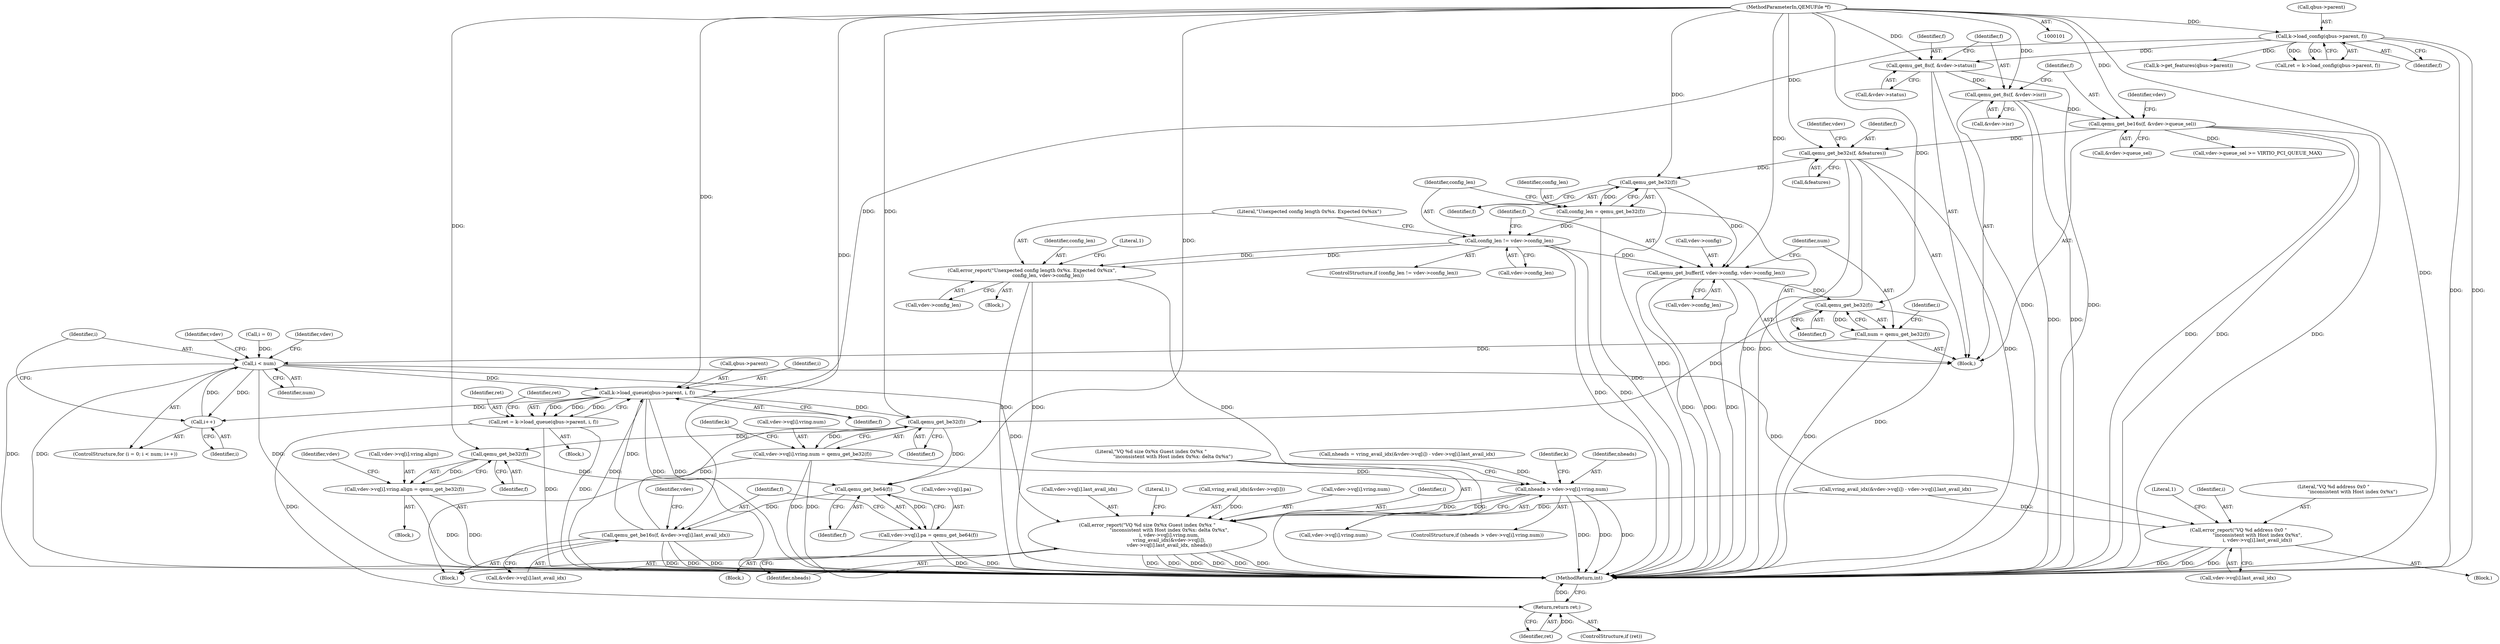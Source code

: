 digraph "0_qemu_a890a2f9137ac3cf5b607649e66a6f3a5512d8dc@pointer" {
"1000189" [label="(Call,config_len != vdev->config_len)"];
"1000184" [label="(Call,config_len = qemu_get_be32(f))"];
"1000186" [label="(Call,qemu_get_be32(f))"];
"1000160" [label="(Call,qemu_get_be32s(f, &features))"];
"1000144" [label="(Call,qemu_get_be16s(f, &vdev->queue_sel))"];
"1000138" [label="(Call,qemu_get_8s(f, &vdev->isr))"];
"1000132" [label="(Call,qemu_get_8s(f, &vdev->status))"];
"1000123" [label="(Call,k->load_config(qbus->parent, f))"];
"1000103" [label="(MethodParameterIn,QEMUFile *f)"];
"1000195" [label="(Call,error_report(\"Unexpected config length 0x%x. Expected 0x%zx\",\n                     config_len, vdev->config_len))"];
"1000204" [label="(Call,qemu_get_buffer(f, vdev->config, vdev->config_len))"];
"1000214" [label="(Call,qemu_get_be32(f))"];
"1000212" [label="(Call,num = qemu_get_be32(f))"];
"1000220" [label="(Call,i < num)"];
"1000223" [label="(Call,i++)"];
"1000340" [label="(Call,error_report(\"VQ %d size 0x%x Guest index 0x%x \"\n                             \"inconsistent with Host index 0x%x: delta 0x%x\",\n                             i, vdev->vq[i].vring.num,\n                             vring_avail_idx(&vdev->vq[i]),\n                             vdev->vq[i].last_avail_idx, nheads))"];
"1000380" [label="(Call,error_report(\"VQ %d address 0x0 \"\n                         \"inconsistent with Host index 0x%x\",\n                         i, vdev->vq[i].last_avail_idx))"];
"1000400" [label="(Call,k->load_queue(qbus->parent, i, f))"];
"1000236" [label="(Call,qemu_get_be32(f))"];
"1000226" [label="(Call,vdev->vq[i].vring.num = qemu_get_be32(f))"];
"1000328" [label="(Call,nheads > vdev->vq[i].vring.num)"];
"1000253" [label="(Call,qemu_get_be32(f))"];
"1000243" [label="(Call,vdev->vq[i].vring.align = qemu_get_be32(f))"];
"1000263" [label="(Call,qemu_get_be64(f))"];
"1000255" [label="(Call,vdev->vq[i].pa = qemu_get_be64(f))"];
"1000265" [label="(Call,qemu_get_be16s(f, &vdev->vq[i].last_avail_idx))"];
"1000398" [label="(Call,ret = k->load_queue(qbus->parent, i, f))"];
"1000408" [label="(Return,return ret;)"];
"1000124" [label="(Call,qbus->parent)"];
"1000184" [label="(Call,config_len = qemu_get_be32(f))"];
"1000359" [label="(Call,vdev->vq[i].last_avail_idx)"];
"1000127" [label="(Identifier,f)"];
"1000222" [label="(Identifier,num)"];
"1000191" [label="(Call,vdev->config_len)"];
"1000256" [label="(Call,vdev->vq[i].pa)"];
"1000267" [label="(Call,&vdev->vq[i].last_avail_idx)"];
"1000206" [label="(Call,vdev->config)"];
"1000186" [label="(Call,qemu_get_be32(f))"];
"1000214" [label="(Call,qemu_get_be32(f))"];
"1000151" [label="(Call,vdev->queue_sel >= VIRTIO_PCI_QUEUE_MAX)"];
"1000340" [label="(Call,error_report(\"VQ %d size 0x%x Guest index 0x%x \"\n                             \"inconsistent with Host index 0x%x: delta 0x%x\",\n                             i, vdev->vq[i].vring.num,\n                             vring_avail_idx(&vdev->vq[i]),\n                             vdev->vq[i].last_avail_idx, nheads))"];
"1000380" [label="(Call,error_report(\"VQ %d address 0x0 \"\n                         \"inconsistent with Host index 0x%x\",\n                         i, vdev->vq[i].last_avail_idx))"];
"1000209" [label="(Call,vdev->config_len)"];
"1000145" [label="(Identifier,f)"];
"1000167" [label="(Identifier,vdev)"];
"1000395" [label="(Identifier,k)"];
"1000266" [label="(Identifier,f)"];
"1000399" [label="(Identifier,ret)"];
"1000215" [label="(Identifier,f)"];
"1000196" [label="(Literal,\"Unexpected config length 0x%x. Expected 0x%zx\")"];
"1000312" [label="(Call,vring_avail_idx(&vdev->vq[i]) - vdev->vq[i].last_avail_idx)"];
"1000236" [label="(Call,qemu_get_be32(f))"];
"1000103" [label="(MethodParameterIn,QEMUFile *f)"];
"1000144" [label="(Call,qemu_get_be16s(f, &vdev->queue_sel))"];
"1000263" [label="(Call,qemu_get_be64(f))"];
"1000195" [label="(Call,error_report(\"Unexpected config length 0x%x. Expected 0x%zx\",\n                     config_len, vdev->config_len))"];
"1000194" [label="(Block,)"];
"1000198" [label="(Call,vdev->config_len)"];
"1000231" [label="(Identifier,vdev)"];
"1000330" [label="(Call,vdev->vq[i].vring.num)"];
"1000161" [label="(Identifier,f)"];
"1000408" [label="(Return,return ret;)"];
"1000197" [label="(Identifier,config_len)"];
"1000213" [label="(Identifier,num)"];
"1000409" [label="(Identifier,ret)"];
"1000411" [label="(Identifier,vdev)"];
"1000188" [label="(ControlStructure,if (config_len != vdev->config_len))"];
"1000392" [label="(Literal,1)"];
"1000265" [label="(Call,qemu_get_be16s(f, &vdev->vq[i].last_avail_idx))"];
"1000255" [label="(Call,vdev->vq[i].pa = qemu_get_be64(f))"];
"1000187" [label="(Identifier,f)"];
"1000204" [label="(Call,qemu_get_buffer(f, vdev->config, vdev->config_len))"];
"1000329" [label="(Identifier,nheads)"];
"1000162" [label="(Call,&features)"];
"1000397" [label="(Block,)"];
"1000226" [label="(Call,vdev->vq[i].vring.num = qemu_get_be32(f))"];
"1000240" [label="(Identifier,k)"];
"1000212" [label="(Call,num = qemu_get_be32(f))"];
"1000153" [label="(Identifier,vdev)"];
"1000369" [label="(Literal,1)"];
"1000121" [label="(Call,ret = k->load_config(qbus->parent, f))"];
"1000146" [label="(Call,&vdev->queue_sel)"];
"1000382" [label="(Identifier,i)"];
"1000352" [label="(Call,vring_avail_idx(&vdev->vq[i]))"];
"1000160" [label="(Call,qemu_get_be32s(f, &features))"];
"1000224" [label="(Identifier,i)"];
"1000310" [label="(Call,nheads = vring_avail_idx(&vdev->vq[i]) - vdev->vq[i].last_avail_idx)"];
"1000185" [label="(Identifier,config_len)"];
"1000379" [label="(Block,)"];
"1000218" [label="(Identifier,i)"];
"1000225" [label="(Block,)"];
"1000244" [label="(Call,vdev->vq[i].vring.align)"];
"1000406" [label="(ControlStructure,if (ret))"];
"1000401" [label="(Call,qbus->parent)"];
"1000190" [label="(Identifier,config_len)"];
"1000134" [label="(Call,&vdev->status)"];
"1000405" [label="(Identifier,f)"];
"1000398" [label="(Call,ret = k->load_queue(qbus->parent, i, f))"];
"1000221" [label="(Identifier,i)"];
"1000327" [label="(ControlStructure,if (nheads > vdev->vq[i].vring.num))"];
"1000123" [label="(Call,k->load_config(qbus->parent, f))"];
"1000220" [label="(Call,i < num)"];
"1000415" [label="(MethodReturn,int)"];
"1000341" [label="(Literal,\"VQ %d size 0x%x Guest index 0x%x \"\n                             \"inconsistent with Host index 0x%x: delta 0x%x\")"];
"1000139" [label="(Identifier,f)"];
"1000381" [label="(Literal,\"VQ %d address 0x0 \"\n                         \"inconsistent with Host index 0x%x\")"];
"1000132" [label="(Call,qemu_get_8s(f, &vdev->status))"];
"1000259" [label="(Identifier,vdev)"];
"1000328" [label="(Call,nheads > vdev->vq[i].vring.num)"];
"1000242" [label="(Block,)"];
"1000279" [label="(Identifier,vdev)"];
"1000343" [label="(Call,vdev->vq[i].vring.num)"];
"1000237" [label="(Identifier,f)"];
"1000264" [label="(Identifier,f)"];
"1000223" [label="(Call,i++)"];
"1000342" [label="(Identifier,i)"];
"1000138" [label="(Call,qemu_get_8s(f, &vdev->isr))"];
"1000227" [label="(Call,vdev->vq[i].vring.num)"];
"1000383" [label="(Call,vdev->vq[i].last_avail_idx)"];
"1000216" [label="(ControlStructure,for (i = 0; i < num; i++))"];
"1000140" [label="(Call,&vdev->isr)"];
"1000205" [label="(Identifier,f)"];
"1000133" [label="(Identifier,f)"];
"1000253" [label="(Call,qemu_get_be32(f))"];
"1000203" [label="(Literal,1)"];
"1000366" [label="(Identifier,nheads)"];
"1000243" [label="(Call,vdev->vq[i].vring.align = qemu_get_be32(f))"];
"1000339" [label="(Block,)"];
"1000400" [label="(Call,k->load_queue(qbus->parent, i, f))"];
"1000254" [label="(Identifier,f)"];
"1000173" [label="(Call,k->get_features(qbus->parent))"];
"1000104" [label="(Block,)"];
"1000189" [label="(Call,config_len != vdev->config_len)"];
"1000217" [label="(Call,i = 0)"];
"1000407" [label="(Identifier,ret)"];
"1000404" [label="(Identifier,i)"];
"1000189" -> "1000188"  [label="AST: "];
"1000189" -> "1000191"  [label="CFG: "];
"1000190" -> "1000189"  [label="AST: "];
"1000191" -> "1000189"  [label="AST: "];
"1000196" -> "1000189"  [label="CFG: "];
"1000205" -> "1000189"  [label="CFG: "];
"1000189" -> "1000415"  [label="DDG: "];
"1000189" -> "1000415"  [label="DDG: "];
"1000184" -> "1000189"  [label="DDG: "];
"1000189" -> "1000195"  [label="DDG: "];
"1000189" -> "1000195"  [label="DDG: "];
"1000189" -> "1000204"  [label="DDG: "];
"1000184" -> "1000104"  [label="AST: "];
"1000184" -> "1000186"  [label="CFG: "];
"1000185" -> "1000184"  [label="AST: "];
"1000186" -> "1000184"  [label="AST: "];
"1000190" -> "1000184"  [label="CFG: "];
"1000184" -> "1000415"  [label="DDG: "];
"1000186" -> "1000184"  [label="DDG: "];
"1000186" -> "1000187"  [label="CFG: "];
"1000187" -> "1000186"  [label="AST: "];
"1000186" -> "1000415"  [label="DDG: "];
"1000160" -> "1000186"  [label="DDG: "];
"1000103" -> "1000186"  [label="DDG: "];
"1000186" -> "1000204"  [label="DDG: "];
"1000160" -> "1000104"  [label="AST: "];
"1000160" -> "1000162"  [label="CFG: "];
"1000161" -> "1000160"  [label="AST: "];
"1000162" -> "1000160"  [label="AST: "];
"1000167" -> "1000160"  [label="CFG: "];
"1000160" -> "1000415"  [label="DDG: "];
"1000160" -> "1000415"  [label="DDG: "];
"1000160" -> "1000415"  [label="DDG: "];
"1000144" -> "1000160"  [label="DDG: "];
"1000103" -> "1000160"  [label="DDG: "];
"1000144" -> "1000104"  [label="AST: "];
"1000144" -> "1000146"  [label="CFG: "];
"1000145" -> "1000144"  [label="AST: "];
"1000146" -> "1000144"  [label="AST: "];
"1000153" -> "1000144"  [label="CFG: "];
"1000144" -> "1000415"  [label="DDG: "];
"1000144" -> "1000415"  [label="DDG: "];
"1000144" -> "1000415"  [label="DDG: "];
"1000138" -> "1000144"  [label="DDG: "];
"1000103" -> "1000144"  [label="DDG: "];
"1000144" -> "1000151"  [label="DDG: "];
"1000138" -> "1000104"  [label="AST: "];
"1000138" -> "1000140"  [label="CFG: "];
"1000139" -> "1000138"  [label="AST: "];
"1000140" -> "1000138"  [label="AST: "];
"1000145" -> "1000138"  [label="CFG: "];
"1000138" -> "1000415"  [label="DDG: "];
"1000138" -> "1000415"  [label="DDG: "];
"1000132" -> "1000138"  [label="DDG: "];
"1000103" -> "1000138"  [label="DDG: "];
"1000132" -> "1000104"  [label="AST: "];
"1000132" -> "1000134"  [label="CFG: "];
"1000133" -> "1000132"  [label="AST: "];
"1000134" -> "1000132"  [label="AST: "];
"1000139" -> "1000132"  [label="CFG: "];
"1000132" -> "1000415"  [label="DDG: "];
"1000132" -> "1000415"  [label="DDG: "];
"1000123" -> "1000132"  [label="DDG: "];
"1000103" -> "1000132"  [label="DDG: "];
"1000123" -> "1000121"  [label="AST: "];
"1000123" -> "1000127"  [label="CFG: "];
"1000124" -> "1000123"  [label="AST: "];
"1000127" -> "1000123"  [label="AST: "];
"1000121" -> "1000123"  [label="CFG: "];
"1000123" -> "1000415"  [label="DDG: "];
"1000123" -> "1000415"  [label="DDG: "];
"1000123" -> "1000121"  [label="DDG: "];
"1000123" -> "1000121"  [label="DDG: "];
"1000103" -> "1000123"  [label="DDG: "];
"1000123" -> "1000173"  [label="DDG: "];
"1000123" -> "1000400"  [label="DDG: "];
"1000103" -> "1000101"  [label="AST: "];
"1000103" -> "1000415"  [label="DDG: "];
"1000103" -> "1000204"  [label="DDG: "];
"1000103" -> "1000214"  [label="DDG: "];
"1000103" -> "1000236"  [label="DDG: "];
"1000103" -> "1000253"  [label="DDG: "];
"1000103" -> "1000263"  [label="DDG: "];
"1000103" -> "1000265"  [label="DDG: "];
"1000103" -> "1000400"  [label="DDG: "];
"1000195" -> "1000194"  [label="AST: "];
"1000195" -> "1000198"  [label="CFG: "];
"1000196" -> "1000195"  [label="AST: "];
"1000197" -> "1000195"  [label="AST: "];
"1000198" -> "1000195"  [label="AST: "];
"1000203" -> "1000195"  [label="CFG: "];
"1000195" -> "1000415"  [label="DDG: "];
"1000195" -> "1000415"  [label="DDG: "];
"1000195" -> "1000415"  [label="DDG: "];
"1000204" -> "1000104"  [label="AST: "];
"1000204" -> "1000209"  [label="CFG: "];
"1000205" -> "1000204"  [label="AST: "];
"1000206" -> "1000204"  [label="AST: "];
"1000209" -> "1000204"  [label="AST: "];
"1000213" -> "1000204"  [label="CFG: "];
"1000204" -> "1000415"  [label="DDG: "];
"1000204" -> "1000415"  [label="DDG: "];
"1000204" -> "1000415"  [label="DDG: "];
"1000204" -> "1000214"  [label="DDG: "];
"1000214" -> "1000212"  [label="AST: "];
"1000214" -> "1000215"  [label="CFG: "];
"1000215" -> "1000214"  [label="AST: "];
"1000212" -> "1000214"  [label="CFG: "];
"1000214" -> "1000415"  [label="DDG: "];
"1000214" -> "1000212"  [label="DDG: "];
"1000214" -> "1000236"  [label="DDG: "];
"1000212" -> "1000104"  [label="AST: "];
"1000213" -> "1000212"  [label="AST: "];
"1000218" -> "1000212"  [label="CFG: "];
"1000212" -> "1000415"  [label="DDG: "];
"1000212" -> "1000220"  [label="DDG: "];
"1000220" -> "1000216"  [label="AST: "];
"1000220" -> "1000222"  [label="CFG: "];
"1000221" -> "1000220"  [label="AST: "];
"1000222" -> "1000220"  [label="AST: "];
"1000231" -> "1000220"  [label="CFG: "];
"1000411" -> "1000220"  [label="CFG: "];
"1000220" -> "1000415"  [label="DDG: "];
"1000220" -> "1000415"  [label="DDG: "];
"1000220" -> "1000415"  [label="DDG: "];
"1000217" -> "1000220"  [label="DDG: "];
"1000223" -> "1000220"  [label="DDG: "];
"1000220" -> "1000223"  [label="DDG: "];
"1000220" -> "1000340"  [label="DDG: "];
"1000220" -> "1000380"  [label="DDG: "];
"1000220" -> "1000400"  [label="DDG: "];
"1000223" -> "1000216"  [label="AST: "];
"1000223" -> "1000224"  [label="CFG: "];
"1000224" -> "1000223"  [label="AST: "];
"1000221" -> "1000223"  [label="CFG: "];
"1000400" -> "1000223"  [label="DDG: "];
"1000340" -> "1000339"  [label="AST: "];
"1000340" -> "1000366"  [label="CFG: "];
"1000341" -> "1000340"  [label="AST: "];
"1000342" -> "1000340"  [label="AST: "];
"1000343" -> "1000340"  [label="AST: "];
"1000352" -> "1000340"  [label="AST: "];
"1000359" -> "1000340"  [label="AST: "];
"1000366" -> "1000340"  [label="AST: "];
"1000369" -> "1000340"  [label="CFG: "];
"1000340" -> "1000415"  [label="DDG: "];
"1000340" -> "1000415"  [label="DDG: "];
"1000340" -> "1000415"  [label="DDG: "];
"1000340" -> "1000415"  [label="DDG: "];
"1000340" -> "1000415"  [label="DDG: "];
"1000340" -> "1000415"  [label="DDG: "];
"1000328" -> "1000340"  [label="DDG: "];
"1000328" -> "1000340"  [label="DDG: "];
"1000352" -> "1000340"  [label="DDG: "];
"1000312" -> "1000340"  [label="DDG: "];
"1000380" -> "1000379"  [label="AST: "];
"1000380" -> "1000383"  [label="CFG: "];
"1000381" -> "1000380"  [label="AST: "];
"1000382" -> "1000380"  [label="AST: "];
"1000383" -> "1000380"  [label="AST: "];
"1000392" -> "1000380"  [label="CFG: "];
"1000380" -> "1000415"  [label="DDG: "];
"1000380" -> "1000415"  [label="DDG: "];
"1000380" -> "1000415"  [label="DDG: "];
"1000312" -> "1000380"  [label="DDG: "];
"1000400" -> "1000398"  [label="AST: "];
"1000400" -> "1000405"  [label="CFG: "];
"1000401" -> "1000400"  [label="AST: "];
"1000404" -> "1000400"  [label="AST: "];
"1000405" -> "1000400"  [label="AST: "];
"1000398" -> "1000400"  [label="CFG: "];
"1000400" -> "1000415"  [label="DDG: "];
"1000400" -> "1000415"  [label="DDG: "];
"1000400" -> "1000415"  [label="DDG: "];
"1000400" -> "1000236"  [label="DDG: "];
"1000400" -> "1000398"  [label="DDG: "];
"1000400" -> "1000398"  [label="DDG: "];
"1000400" -> "1000398"  [label="DDG: "];
"1000265" -> "1000400"  [label="DDG: "];
"1000236" -> "1000226"  [label="AST: "];
"1000236" -> "1000237"  [label="CFG: "];
"1000237" -> "1000236"  [label="AST: "];
"1000226" -> "1000236"  [label="CFG: "];
"1000236" -> "1000226"  [label="DDG: "];
"1000265" -> "1000236"  [label="DDG: "];
"1000236" -> "1000253"  [label="DDG: "];
"1000236" -> "1000263"  [label="DDG: "];
"1000226" -> "1000225"  [label="AST: "];
"1000227" -> "1000226"  [label="AST: "];
"1000240" -> "1000226"  [label="CFG: "];
"1000226" -> "1000415"  [label="DDG: "];
"1000226" -> "1000415"  [label="DDG: "];
"1000226" -> "1000328"  [label="DDG: "];
"1000328" -> "1000327"  [label="AST: "];
"1000328" -> "1000330"  [label="CFG: "];
"1000329" -> "1000328"  [label="AST: "];
"1000330" -> "1000328"  [label="AST: "];
"1000341" -> "1000328"  [label="CFG: "];
"1000395" -> "1000328"  [label="CFG: "];
"1000328" -> "1000415"  [label="DDG: "];
"1000328" -> "1000415"  [label="DDG: "];
"1000328" -> "1000415"  [label="DDG: "];
"1000310" -> "1000328"  [label="DDG: "];
"1000253" -> "1000243"  [label="AST: "];
"1000253" -> "1000254"  [label="CFG: "];
"1000254" -> "1000253"  [label="AST: "];
"1000243" -> "1000253"  [label="CFG: "];
"1000253" -> "1000243"  [label="DDG: "];
"1000253" -> "1000263"  [label="DDG: "];
"1000243" -> "1000242"  [label="AST: "];
"1000244" -> "1000243"  [label="AST: "];
"1000259" -> "1000243"  [label="CFG: "];
"1000243" -> "1000415"  [label="DDG: "];
"1000243" -> "1000415"  [label="DDG: "];
"1000263" -> "1000255"  [label="AST: "];
"1000263" -> "1000264"  [label="CFG: "];
"1000264" -> "1000263"  [label="AST: "];
"1000255" -> "1000263"  [label="CFG: "];
"1000263" -> "1000255"  [label="DDG: "];
"1000263" -> "1000265"  [label="DDG: "];
"1000255" -> "1000225"  [label="AST: "];
"1000256" -> "1000255"  [label="AST: "];
"1000266" -> "1000255"  [label="CFG: "];
"1000255" -> "1000415"  [label="DDG: "];
"1000255" -> "1000415"  [label="DDG: "];
"1000265" -> "1000225"  [label="AST: "];
"1000265" -> "1000267"  [label="CFG: "];
"1000266" -> "1000265"  [label="AST: "];
"1000267" -> "1000265"  [label="AST: "];
"1000279" -> "1000265"  [label="CFG: "];
"1000265" -> "1000415"  [label="DDG: "];
"1000265" -> "1000415"  [label="DDG: "];
"1000265" -> "1000415"  [label="DDG: "];
"1000398" -> "1000397"  [label="AST: "];
"1000399" -> "1000398"  [label="AST: "];
"1000407" -> "1000398"  [label="CFG: "];
"1000398" -> "1000415"  [label="DDG: "];
"1000398" -> "1000415"  [label="DDG: "];
"1000398" -> "1000408"  [label="DDG: "];
"1000408" -> "1000406"  [label="AST: "];
"1000408" -> "1000409"  [label="CFG: "];
"1000409" -> "1000408"  [label="AST: "];
"1000415" -> "1000408"  [label="CFG: "];
"1000408" -> "1000415"  [label="DDG: "];
"1000409" -> "1000408"  [label="DDG: "];
}
